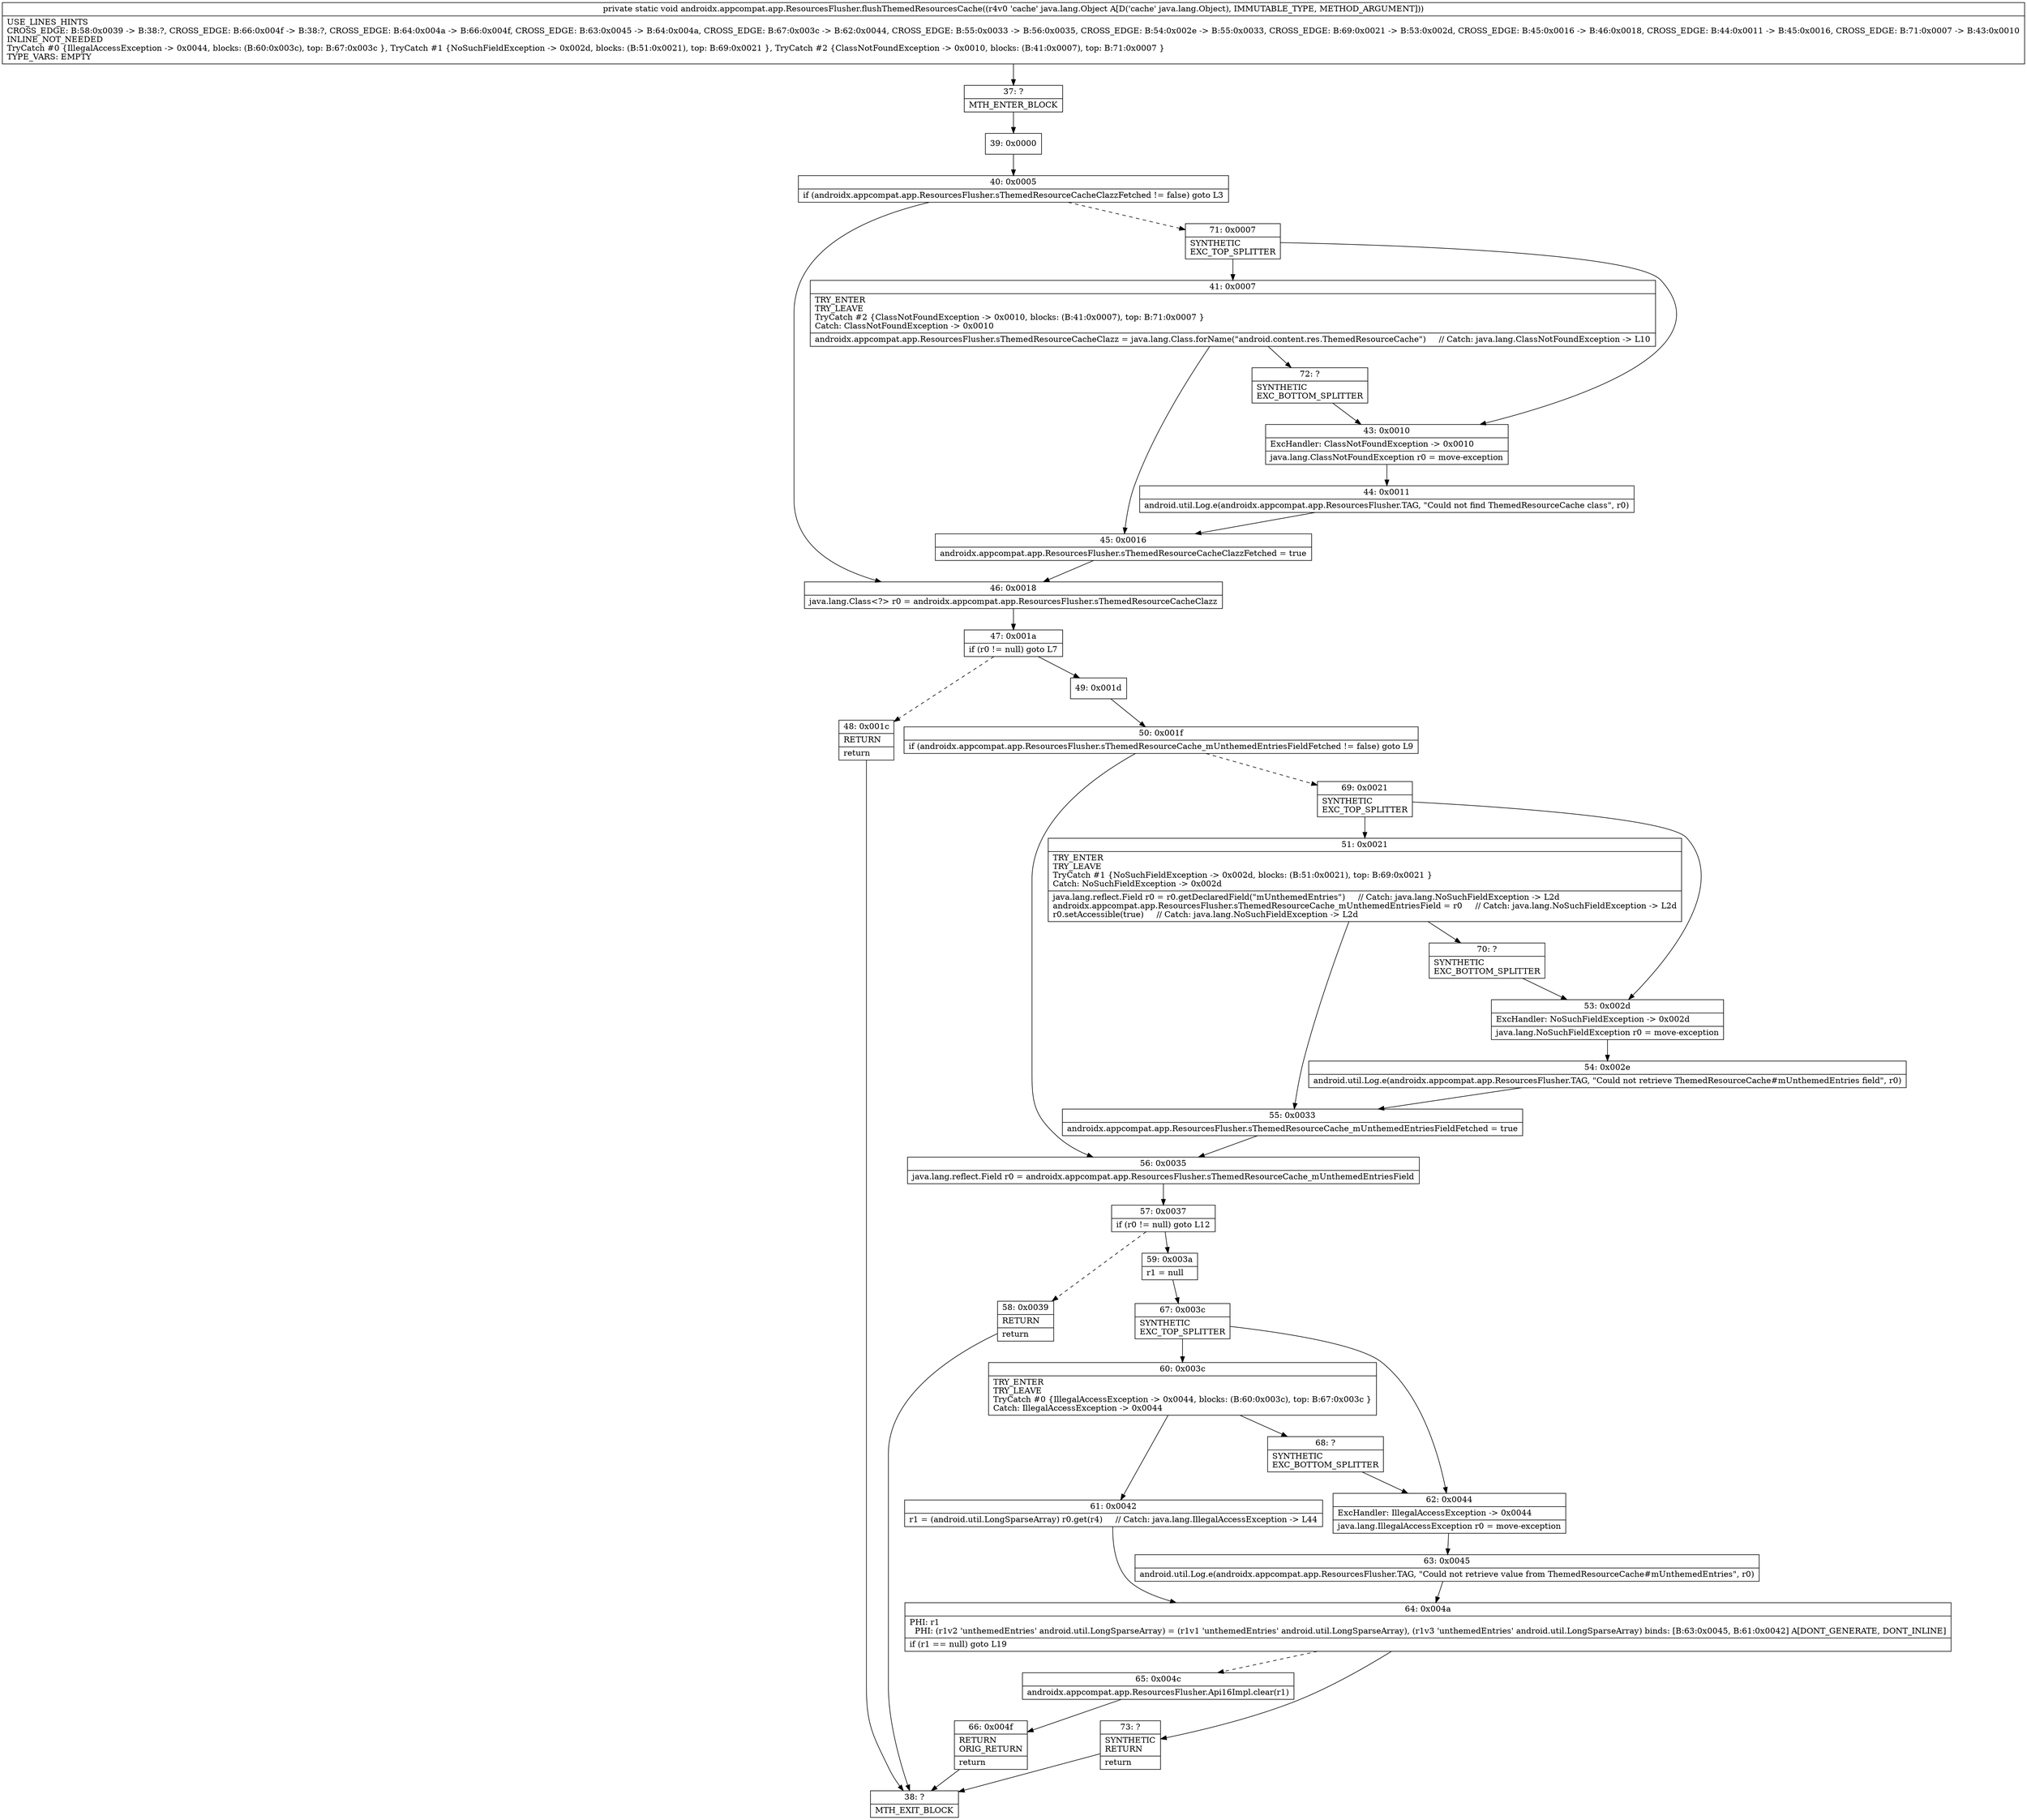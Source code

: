 digraph "CFG forandroidx.appcompat.app.ResourcesFlusher.flushThemedResourcesCache(Ljava\/lang\/Object;)V" {
Node_37 [shape=record,label="{37\:\ ?|MTH_ENTER_BLOCK\l}"];
Node_39 [shape=record,label="{39\:\ 0x0000}"];
Node_40 [shape=record,label="{40\:\ 0x0005|if (androidx.appcompat.app.ResourcesFlusher.sThemedResourceCacheClazzFetched != false) goto L3\l}"];
Node_46 [shape=record,label="{46\:\ 0x0018|java.lang.Class\<?\> r0 = androidx.appcompat.app.ResourcesFlusher.sThemedResourceCacheClazz\l}"];
Node_47 [shape=record,label="{47\:\ 0x001a|if (r0 != null) goto L7\l}"];
Node_48 [shape=record,label="{48\:\ 0x001c|RETURN\l|return\l}"];
Node_38 [shape=record,label="{38\:\ ?|MTH_EXIT_BLOCK\l}"];
Node_49 [shape=record,label="{49\:\ 0x001d}"];
Node_50 [shape=record,label="{50\:\ 0x001f|if (androidx.appcompat.app.ResourcesFlusher.sThemedResourceCache_mUnthemedEntriesFieldFetched != false) goto L9\l}"];
Node_56 [shape=record,label="{56\:\ 0x0035|java.lang.reflect.Field r0 = androidx.appcompat.app.ResourcesFlusher.sThemedResourceCache_mUnthemedEntriesField\l}"];
Node_57 [shape=record,label="{57\:\ 0x0037|if (r0 != null) goto L12\l}"];
Node_58 [shape=record,label="{58\:\ 0x0039|RETURN\l|return\l}"];
Node_59 [shape=record,label="{59\:\ 0x003a|r1 = null\l}"];
Node_67 [shape=record,label="{67\:\ 0x003c|SYNTHETIC\lEXC_TOP_SPLITTER\l}"];
Node_60 [shape=record,label="{60\:\ 0x003c|TRY_ENTER\lTRY_LEAVE\lTryCatch #0 \{IllegalAccessException \-\> 0x0044, blocks: (B:60:0x003c), top: B:67:0x003c \}\lCatch: IllegalAccessException \-\> 0x0044\l}"];
Node_61 [shape=record,label="{61\:\ 0x0042|r1 = (android.util.LongSparseArray) r0.get(r4)     \/\/ Catch: java.lang.IllegalAccessException \-\> L44\l}"];
Node_64 [shape=record,label="{64\:\ 0x004a|PHI: r1 \l  PHI: (r1v2 'unthemedEntries' android.util.LongSparseArray) = (r1v1 'unthemedEntries' android.util.LongSparseArray), (r1v3 'unthemedEntries' android.util.LongSparseArray) binds: [B:63:0x0045, B:61:0x0042] A[DONT_GENERATE, DONT_INLINE]\l|if (r1 == null) goto L19\l}"];
Node_65 [shape=record,label="{65\:\ 0x004c|androidx.appcompat.app.ResourcesFlusher.Api16Impl.clear(r1)\l}"];
Node_66 [shape=record,label="{66\:\ 0x004f|RETURN\lORIG_RETURN\l|return\l}"];
Node_73 [shape=record,label="{73\:\ ?|SYNTHETIC\lRETURN\l|return\l}"];
Node_68 [shape=record,label="{68\:\ ?|SYNTHETIC\lEXC_BOTTOM_SPLITTER\l}"];
Node_62 [shape=record,label="{62\:\ 0x0044|ExcHandler: IllegalAccessException \-\> 0x0044\l|java.lang.IllegalAccessException r0 = move\-exception\l}"];
Node_63 [shape=record,label="{63\:\ 0x0045|android.util.Log.e(androidx.appcompat.app.ResourcesFlusher.TAG, \"Could not retrieve value from ThemedResourceCache#mUnthemedEntries\", r0)\l}"];
Node_69 [shape=record,label="{69\:\ 0x0021|SYNTHETIC\lEXC_TOP_SPLITTER\l}"];
Node_51 [shape=record,label="{51\:\ 0x0021|TRY_ENTER\lTRY_LEAVE\lTryCatch #1 \{NoSuchFieldException \-\> 0x002d, blocks: (B:51:0x0021), top: B:69:0x0021 \}\lCatch: NoSuchFieldException \-\> 0x002d\l|java.lang.reflect.Field r0 = r0.getDeclaredField(\"mUnthemedEntries\")     \/\/ Catch: java.lang.NoSuchFieldException \-\> L2d\landroidx.appcompat.app.ResourcesFlusher.sThemedResourceCache_mUnthemedEntriesField = r0     \/\/ Catch: java.lang.NoSuchFieldException \-\> L2d\lr0.setAccessible(true)     \/\/ Catch: java.lang.NoSuchFieldException \-\> L2d\l}"];
Node_55 [shape=record,label="{55\:\ 0x0033|androidx.appcompat.app.ResourcesFlusher.sThemedResourceCache_mUnthemedEntriesFieldFetched = true\l}"];
Node_70 [shape=record,label="{70\:\ ?|SYNTHETIC\lEXC_BOTTOM_SPLITTER\l}"];
Node_53 [shape=record,label="{53\:\ 0x002d|ExcHandler: NoSuchFieldException \-\> 0x002d\l|java.lang.NoSuchFieldException r0 = move\-exception\l}"];
Node_54 [shape=record,label="{54\:\ 0x002e|android.util.Log.e(androidx.appcompat.app.ResourcesFlusher.TAG, \"Could not retrieve ThemedResourceCache#mUnthemedEntries field\", r0)\l}"];
Node_71 [shape=record,label="{71\:\ 0x0007|SYNTHETIC\lEXC_TOP_SPLITTER\l}"];
Node_41 [shape=record,label="{41\:\ 0x0007|TRY_ENTER\lTRY_LEAVE\lTryCatch #2 \{ClassNotFoundException \-\> 0x0010, blocks: (B:41:0x0007), top: B:71:0x0007 \}\lCatch: ClassNotFoundException \-\> 0x0010\l|androidx.appcompat.app.ResourcesFlusher.sThemedResourceCacheClazz = java.lang.Class.forName(\"android.content.res.ThemedResourceCache\")     \/\/ Catch: java.lang.ClassNotFoundException \-\> L10\l}"];
Node_45 [shape=record,label="{45\:\ 0x0016|androidx.appcompat.app.ResourcesFlusher.sThemedResourceCacheClazzFetched = true\l}"];
Node_72 [shape=record,label="{72\:\ ?|SYNTHETIC\lEXC_BOTTOM_SPLITTER\l}"];
Node_43 [shape=record,label="{43\:\ 0x0010|ExcHandler: ClassNotFoundException \-\> 0x0010\l|java.lang.ClassNotFoundException r0 = move\-exception\l}"];
Node_44 [shape=record,label="{44\:\ 0x0011|android.util.Log.e(androidx.appcompat.app.ResourcesFlusher.TAG, \"Could not find ThemedResourceCache class\", r0)\l}"];
MethodNode[shape=record,label="{private static void androidx.appcompat.app.ResourcesFlusher.flushThemedResourcesCache((r4v0 'cache' java.lang.Object A[D('cache' java.lang.Object), IMMUTABLE_TYPE, METHOD_ARGUMENT]))  | USE_LINES_HINTS\lCROSS_EDGE: B:58:0x0039 \-\> B:38:?, CROSS_EDGE: B:66:0x004f \-\> B:38:?, CROSS_EDGE: B:64:0x004a \-\> B:66:0x004f, CROSS_EDGE: B:63:0x0045 \-\> B:64:0x004a, CROSS_EDGE: B:67:0x003c \-\> B:62:0x0044, CROSS_EDGE: B:55:0x0033 \-\> B:56:0x0035, CROSS_EDGE: B:54:0x002e \-\> B:55:0x0033, CROSS_EDGE: B:69:0x0021 \-\> B:53:0x002d, CROSS_EDGE: B:45:0x0016 \-\> B:46:0x0018, CROSS_EDGE: B:44:0x0011 \-\> B:45:0x0016, CROSS_EDGE: B:71:0x0007 \-\> B:43:0x0010\lINLINE_NOT_NEEDED\lTryCatch #0 \{IllegalAccessException \-\> 0x0044, blocks: (B:60:0x003c), top: B:67:0x003c \}, TryCatch #1 \{NoSuchFieldException \-\> 0x002d, blocks: (B:51:0x0021), top: B:69:0x0021 \}, TryCatch #2 \{ClassNotFoundException \-\> 0x0010, blocks: (B:41:0x0007), top: B:71:0x0007 \}\lTYPE_VARS: EMPTY\l}"];
MethodNode -> Node_37;Node_37 -> Node_39;
Node_39 -> Node_40;
Node_40 -> Node_46;
Node_40 -> Node_71[style=dashed];
Node_46 -> Node_47;
Node_47 -> Node_48[style=dashed];
Node_47 -> Node_49;
Node_48 -> Node_38;
Node_49 -> Node_50;
Node_50 -> Node_56;
Node_50 -> Node_69[style=dashed];
Node_56 -> Node_57;
Node_57 -> Node_58[style=dashed];
Node_57 -> Node_59;
Node_58 -> Node_38;
Node_59 -> Node_67;
Node_67 -> Node_60;
Node_67 -> Node_62;
Node_60 -> Node_61;
Node_60 -> Node_68;
Node_61 -> Node_64;
Node_64 -> Node_65[style=dashed];
Node_64 -> Node_73;
Node_65 -> Node_66;
Node_66 -> Node_38;
Node_73 -> Node_38;
Node_68 -> Node_62;
Node_62 -> Node_63;
Node_63 -> Node_64;
Node_69 -> Node_51;
Node_69 -> Node_53;
Node_51 -> Node_55;
Node_51 -> Node_70;
Node_55 -> Node_56;
Node_70 -> Node_53;
Node_53 -> Node_54;
Node_54 -> Node_55;
Node_71 -> Node_41;
Node_71 -> Node_43;
Node_41 -> Node_45;
Node_41 -> Node_72;
Node_45 -> Node_46;
Node_72 -> Node_43;
Node_43 -> Node_44;
Node_44 -> Node_45;
}

